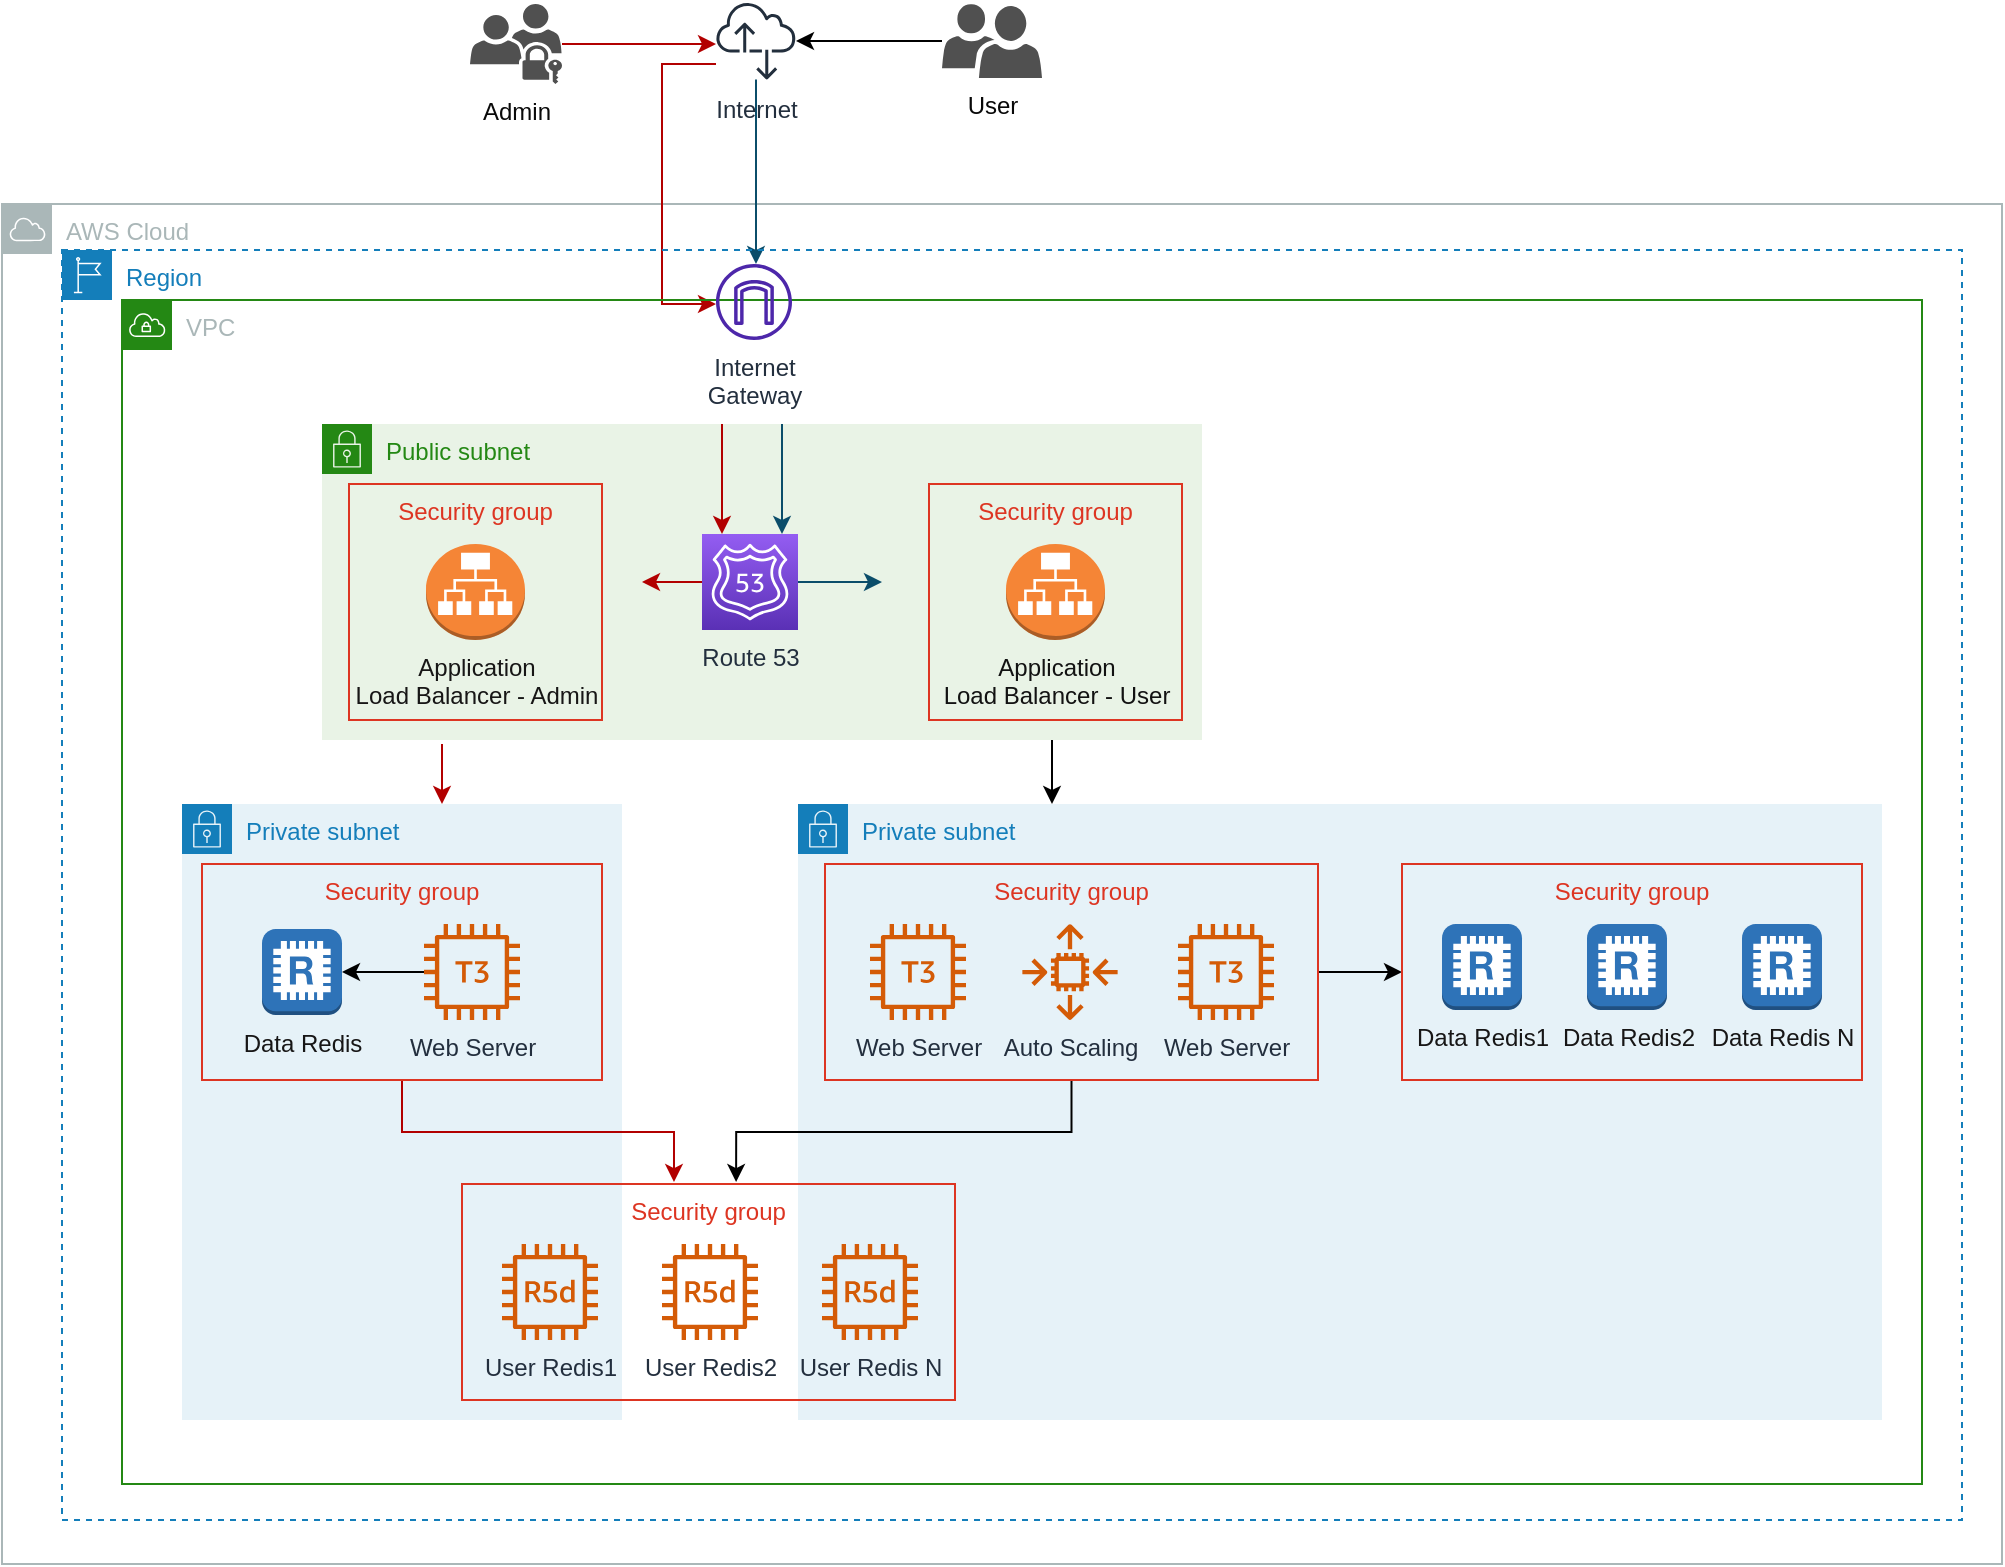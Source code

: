<mxfile version="20.8.0" type="github">
  <diagram id="Ht1M8jgEwFfnCIfOTk4-" name="Page-1">
    <mxGraphModel dx="1387" dy="1623" grid="1" gridSize="10" guides="1" tooltips="1" connect="1" arrows="1" fold="1" page="1" pageScale="1" pageWidth="1169" pageHeight="827" background="#FFFFFF" math="0" shadow="0">
      <root>
        <mxCell id="0" />
        <mxCell id="1" parent="0" />
        <mxCell id="z_dzFqhaPa8rmwPkqHjc-8" value="AWS Cloud" style="sketch=0;outlineConnect=0;gradientColor=none;html=1;whiteSpace=wrap;fontSize=12;fontStyle=0;shape=mxgraph.aws4.group;grIcon=mxgraph.aws4.group_aws_cloud;strokeColor=#AAB7B8;fillColor=none;verticalAlign=top;align=left;spacingLeft=30;fontColor=#AAB7B8;dashed=0;" parent="1" vertex="1">
          <mxGeometry x="160" y="-700" width="1000" height="680" as="geometry" />
        </mxCell>
        <mxCell id="z_dzFqhaPa8rmwPkqHjc-6" value="" style="edgeStyle=orthogonalEdgeStyle;rounded=0;orthogonalLoop=1;jettySize=auto;html=1;" parent="1" source="z_dzFqhaPa8rmwPkqHjc-1" target="z_dzFqhaPa8rmwPkqHjc-4" edge="1">
          <mxGeometry relative="1" as="geometry" />
        </mxCell>
        <mxCell id="z_dzFqhaPa8rmwPkqHjc-1" value="User" style="sketch=0;pointerEvents=1;shadow=0;dashed=0;html=1;strokeColor=none;labelPosition=center;verticalLabelPosition=bottom;verticalAlign=top;align=center;fillColor=#505050;shape=mxgraph.mscae.intune.user_group;fontColor=#080808;" parent="1" vertex="1">
          <mxGeometry x="630" y="-800" width="50" height="37" as="geometry" />
        </mxCell>
        <mxCell id="z_dzFqhaPa8rmwPkqHjc-7" value="" style="edgeStyle=orthogonalEdgeStyle;rounded=0;orthogonalLoop=1;jettySize=auto;html=1;strokeColor=#B20000;fillColor=#e51400;" parent="1" source="z_dzFqhaPa8rmwPkqHjc-2" target="z_dzFqhaPa8rmwPkqHjc-4" edge="1">
          <mxGeometry relative="1" as="geometry">
            <Array as="points">
              <mxPoint x="500" y="-780" />
              <mxPoint x="500" y="-780" />
            </Array>
          </mxGeometry>
        </mxCell>
        <mxCell id="z_dzFqhaPa8rmwPkqHjc-2" value="Admin" style="sketch=0;pointerEvents=1;shadow=0;dashed=0;html=1;strokeColor=none;fillColor=#505050;labelPosition=center;verticalLabelPosition=bottom;verticalAlign=top;outlineConnect=0;align=center;shape=mxgraph.office.users.universal_security_group;fontColor=#0a0a0a;" parent="1" vertex="1">
          <mxGeometry x="394" y="-800" width="46" height="40" as="geometry" />
        </mxCell>
        <mxCell id="z_dzFqhaPa8rmwPkqHjc-16" value="" style="edgeStyle=orthogonalEdgeStyle;rounded=0;orthogonalLoop=1;jettySize=auto;html=1;fillColor=#e51400;strokeColor=#B20000;" parent="1" source="z_dzFqhaPa8rmwPkqHjc-4" target="z_dzFqhaPa8rmwPkqHjc-15" edge="1">
          <mxGeometry relative="1" as="geometry">
            <Array as="points">
              <mxPoint x="490" y="-770" />
              <mxPoint x="490" y="-650" />
            </Array>
          </mxGeometry>
        </mxCell>
        <mxCell id="z_dzFqhaPa8rmwPkqHjc-17" value="" style="edgeStyle=orthogonalEdgeStyle;rounded=0;orthogonalLoop=1;jettySize=auto;html=1;strokeColor=#0B4D6A;" parent="1" source="z_dzFqhaPa8rmwPkqHjc-4" target="z_dzFqhaPa8rmwPkqHjc-15" edge="1">
          <mxGeometry relative="1" as="geometry">
            <Array as="points">
              <mxPoint x="537" y="-710" />
              <mxPoint x="537" y="-710" />
            </Array>
          </mxGeometry>
        </mxCell>
        <mxCell id="z_dzFqhaPa8rmwPkqHjc-4" value="Internet" style="sketch=0;outlineConnect=0;fontColor=#232F3E;gradientColor=none;fillColor=#232F3D;strokeColor=none;dashed=0;verticalLabelPosition=bottom;verticalAlign=top;align=center;html=1;fontSize=12;fontStyle=0;aspect=fixed;pointerEvents=1;shape=mxgraph.aws4.internet_alt2;" parent="1" vertex="1">
          <mxGeometry x="517" y="-801.5" width="40" height="40" as="geometry" />
        </mxCell>
        <mxCell id="z_dzFqhaPa8rmwPkqHjc-9" value="VPC" style="points=[[0,0],[0.25,0],[0.5,0],[0.75,0],[1,0],[1,0.25],[1,0.5],[1,0.75],[1,1],[0.75,1],[0.5,1],[0.25,1],[0,1],[0,0.75],[0,0.5],[0,0.25]];outlineConnect=0;gradientColor=none;html=1;whiteSpace=wrap;fontSize=12;fontStyle=0;container=1;pointerEvents=0;collapsible=0;recursiveResize=0;shape=mxgraph.aws4.group;grIcon=mxgraph.aws4.group_vpc;strokeColor=#248814;fillColor=none;verticalAlign=top;align=left;spacingLeft=30;fontColor=#AAB7B8;dashed=0;" parent="1" vertex="1">
          <mxGeometry x="220" y="-652" width="900" height="592" as="geometry" />
        </mxCell>
        <mxCell id="z_dzFqhaPa8rmwPkqHjc-19" value="Public subnet" style="points=[[0,0],[0.25,0],[0.5,0],[0.75,0],[1,0],[1,0.25],[1,0.5],[1,0.75],[1,1],[0.75,1],[0.5,1],[0.25,1],[0,1],[0,0.75],[0,0.5],[0,0.25]];outlineConnect=0;gradientColor=none;html=1;whiteSpace=wrap;fontSize=12;fontStyle=0;container=1;pointerEvents=0;collapsible=0;recursiveResize=0;shape=mxgraph.aws4.group;grIcon=mxgraph.aws4.group_security_group;grStroke=0;strokeColor=#248814;fillColor=#E9F3E6;verticalAlign=top;align=left;spacingLeft=30;fontColor=#248814;dashed=0;" parent="z_dzFqhaPa8rmwPkqHjc-9" vertex="1">
          <mxGeometry x="100" y="62" width="440" height="158" as="geometry" />
        </mxCell>
        <mxCell id="z_dzFqhaPa8rmwPkqHjc-21" value="Security group" style="fillColor=none;strokeColor=#DD3522;verticalAlign=top;fontStyle=0;fontColor=#DD3522;" parent="z_dzFqhaPa8rmwPkqHjc-9" vertex="1">
          <mxGeometry x="113.5" y="92" width="126.5" height="118" as="geometry" />
        </mxCell>
        <mxCell id="tyEeavvvKgbSTxVgzQBQ-1" value="" style="edgeStyle=orthogonalEdgeStyle;rounded=0;orthogonalLoop=1;jettySize=auto;html=1;fillColor=#e51400;strokeColor=#B20000;" edge="1" parent="z_dzFqhaPa8rmwPkqHjc-9">
          <mxGeometry relative="1" as="geometry">
            <mxPoint x="160" y="222" as="sourcePoint" />
            <mxPoint x="160" y="252" as="targetPoint" />
            <Array as="points">
              <mxPoint x="160" y="242" />
              <mxPoint x="160" y="242" />
            </Array>
          </mxGeometry>
        </mxCell>
        <mxCell id="z_dzFqhaPa8rmwPkqHjc-22" value="&lt;div&gt;Application&lt;/div&gt;&lt;div&gt;Load Balancer - Admin&lt;/div&gt;" style="outlineConnect=0;dashed=0;verticalLabelPosition=bottom;verticalAlign=top;align=center;html=1;shape=mxgraph.aws3.application_load_balancer;fillColor=#F58536;gradientColor=none;strokeColor=#BAC8D3;fontColor=#171616;" parent="z_dzFqhaPa8rmwPkqHjc-9" vertex="1">
          <mxGeometry x="152" y="122" width="49.5" height="48" as="geometry" />
        </mxCell>
        <mxCell id="z_dzFqhaPa8rmwPkqHjc-25" value="Security group" style="fillColor=none;strokeColor=#DD3522;verticalAlign=top;fontStyle=0;fontColor=#DD3522;" parent="z_dzFqhaPa8rmwPkqHjc-9" vertex="1">
          <mxGeometry x="403.5" y="92" width="126.5" height="118" as="geometry" />
        </mxCell>
        <mxCell id="z_dzFqhaPa8rmwPkqHjc-26" value="&lt;div&gt;Application&lt;/div&gt;&lt;div&gt;Load Balancer - User&lt;/div&gt;" style="outlineConnect=0;dashed=0;verticalLabelPosition=bottom;verticalAlign=top;align=center;html=1;shape=mxgraph.aws3.application_load_balancer;fillColor=#F58536;gradientColor=none;strokeColor=#BAC8D3;fontColor=#121212;" parent="z_dzFqhaPa8rmwPkqHjc-9" vertex="1">
          <mxGeometry x="442" y="122" width="49.5" height="48" as="geometry" />
        </mxCell>
        <mxCell id="z_dzFqhaPa8rmwPkqHjc-33" value="" style="edgeStyle=orthogonalEdgeStyle;rounded=0;orthogonalLoop=1;jettySize=auto;html=1;strokeColor=#B20000;fillColor=#e51400;" parent="z_dzFqhaPa8rmwPkqHjc-9" source="z_dzFqhaPa8rmwPkqHjc-27" edge="1">
          <mxGeometry relative="1" as="geometry">
            <mxPoint x="260" y="141" as="targetPoint" />
          </mxGeometry>
        </mxCell>
        <mxCell id="z_dzFqhaPa8rmwPkqHjc-34" value="" style="edgeStyle=orthogonalEdgeStyle;rounded=0;orthogonalLoop=1;jettySize=auto;html=1;strokeColor=#0B4D6A;" parent="z_dzFqhaPa8rmwPkqHjc-9" source="z_dzFqhaPa8rmwPkqHjc-27" edge="1">
          <mxGeometry relative="1" as="geometry">
            <mxPoint x="380" y="141" as="targetPoint" />
          </mxGeometry>
        </mxCell>
        <mxCell id="z_dzFqhaPa8rmwPkqHjc-27" value="Route 53" style="sketch=0;points=[[0,0,0],[0.25,0,0],[0.5,0,0],[0.75,0,0],[1,0,0],[0,1,0],[0.25,1,0],[0.5,1,0],[0.75,1,0],[1,1,0],[0,0.25,0],[0,0.5,0],[0,0.75,0],[1,0.25,0],[1,0.5,0],[1,0.75,0]];outlineConnect=0;fontColor=#232F3E;gradientColor=#945DF2;gradientDirection=north;fillColor=#5A30B5;strokeColor=#ffffff;dashed=0;verticalLabelPosition=bottom;verticalAlign=top;align=center;html=1;fontSize=12;fontStyle=0;aspect=fixed;shape=mxgraph.aws4.resourceIcon;resIcon=mxgraph.aws4.route_53;" parent="z_dzFqhaPa8rmwPkqHjc-9" vertex="1">
          <mxGeometry x="290" y="117" width="48" height="48" as="geometry" />
        </mxCell>
        <mxCell id="hikJ38JObAQXqqE3E7HK-1" value="Private subnet" style="points=[[0,0],[0.25,0],[0.5,0],[0.75,0],[1,0],[1,0.25],[1,0.5],[1,0.75],[1,1],[0.75,1],[0.5,1],[0.25,1],[0,1],[0,0.75],[0,0.5],[0,0.25]];outlineConnect=0;gradientColor=none;html=1;whiteSpace=wrap;fontSize=12;fontStyle=0;container=1;pointerEvents=0;collapsible=0;recursiveResize=0;shape=mxgraph.aws4.group;grIcon=mxgraph.aws4.group_security_group;grStroke=0;strokeColor=#147EBA;fillColor=#E6F2F8;verticalAlign=top;align=left;spacingLeft=30;fontColor=#147EBA;dashed=0;" parent="z_dzFqhaPa8rmwPkqHjc-9" vertex="1">
          <mxGeometry x="30" y="252" width="220" height="308" as="geometry" />
        </mxCell>
        <mxCell id="hikJ38JObAQXqqE3E7HK-29" value="" style="edgeStyle=orthogonalEdgeStyle;rounded=0;orthogonalLoop=1;jettySize=auto;html=1;fontColor=#171616;entryX=0.43;entryY=-0.009;entryDx=0;entryDy=0;entryPerimeter=0;fillColor=#e51400;strokeColor=#B20000;" parent="z_dzFqhaPa8rmwPkqHjc-9" source="hikJ38JObAQXqqE3E7HK-2" target="hikJ38JObAQXqqE3E7HK-26" edge="1">
          <mxGeometry relative="1" as="geometry" />
        </mxCell>
        <mxCell id="hikJ38JObAQXqqE3E7HK-2" value="Security group" style="fillColor=none;strokeColor=#DD3522;verticalAlign=top;fontStyle=0;fontColor=#DD3522;" parent="z_dzFqhaPa8rmwPkqHjc-9" vertex="1">
          <mxGeometry x="40" y="282" width="200" height="108" as="geometry" />
        </mxCell>
        <mxCell id="hikJ38JObAQXqqE3E7HK-4" value="Web Server" style="sketch=0;outlineConnect=0;fontColor=#232F3E;gradientColor=none;fillColor=#D45B07;strokeColor=none;dashed=0;verticalLabelPosition=bottom;verticalAlign=top;align=center;html=1;fontSize=12;fontStyle=0;aspect=fixed;pointerEvents=1;shape=mxgraph.aws4.t3_instance;" parent="z_dzFqhaPa8rmwPkqHjc-9" vertex="1">
          <mxGeometry x="151" y="312" width="48" height="48" as="geometry" />
        </mxCell>
        <mxCell id="hikJ38JObAQXqqE3E7HK-6" value="Private subnet" style="points=[[0,0],[0.25,0],[0.5,0],[0.75,0],[1,0],[1,0.25],[1,0.5],[1,0.75],[1,1],[0.75,1],[0.5,1],[0.25,1],[0,1],[0,0.75],[0,0.5],[0,0.25]];outlineConnect=0;gradientColor=none;html=1;whiteSpace=wrap;fontSize=12;fontStyle=0;container=1;pointerEvents=0;collapsible=0;recursiveResize=0;shape=mxgraph.aws4.group;grIcon=mxgraph.aws4.group_security_group;grStroke=0;strokeColor=#147EBA;fillColor=#E6F2F8;verticalAlign=top;align=left;spacingLeft=30;fontColor=#147EBA;dashed=0;" parent="z_dzFqhaPa8rmwPkqHjc-9" vertex="1">
          <mxGeometry x="338" y="252" width="542" height="308" as="geometry" />
        </mxCell>
        <mxCell id="hikJ38JObAQXqqE3E7HK-24" value="" style="edgeStyle=orthogonalEdgeStyle;rounded=0;orthogonalLoop=1;jettySize=auto;html=1;fontColor=#171616;" parent="z_dzFqhaPa8rmwPkqHjc-9" source="hikJ38JObAQXqqE3E7HK-7" edge="1">
          <mxGeometry relative="1" as="geometry">
            <mxPoint x="640" y="336" as="targetPoint" />
          </mxGeometry>
        </mxCell>
        <mxCell id="hikJ38JObAQXqqE3E7HK-30" value="" style="edgeStyle=orthogonalEdgeStyle;rounded=0;orthogonalLoop=1;jettySize=auto;html=1;fontColor=#171616;entryX=0.556;entryY=-0.009;entryDx=0;entryDy=0;entryPerimeter=0;" parent="z_dzFqhaPa8rmwPkqHjc-9" source="hikJ38JObAQXqqE3E7HK-7" target="hikJ38JObAQXqqE3E7HK-26" edge="1">
          <mxGeometry relative="1" as="geometry" />
        </mxCell>
        <mxCell id="hikJ38JObAQXqqE3E7HK-7" value="Security group" style="fillColor=none;strokeColor=#DD3522;verticalAlign=top;fontStyle=0;fontColor=#DD3522;" parent="z_dzFqhaPa8rmwPkqHjc-9" vertex="1">
          <mxGeometry x="351.5" y="282" width="246.5" height="108" as="geometry" />
        </mxCell>
        <mxCell id="hikJ38JObAQXqqE3E7HK-17" value="Security group" style="fillColor=none;strokeColor=#DD3522;verticalAlign=top;fontStyle=0;fontColor=#DD3522;" parent="z_dzFqhaPa8rmwPkqHjc-9" vertex="1">
          <mxGeometry x="640" y="282" width="230" height="108" as="geometry" />
        </mxCell>
        <mxCell id="hikJ38JObAQXqqE3E7HK-19" value="Data Redis1" style="outlineConnect=0;dashed=0;verticalLabelPosition=bottom;verticalAlign=top;align=center;html=1;shape=mxgraph.aws3.redis;fillColor=#2E73B8;gradientColor=none;fontColor=#171616;" parent="z_dzFqhaPa8rmwPkqHjc-9" vertex="1">
          <mxGeometry x="660" y="312" width="40" height="43" as="geometry" />
        </mxCell>
        <mxCell id="hikJ38JObAQXqqE3E7HK-22" value="Data Redis N" style="outlineConnect=0;dashed=0;verticalLabelPosition=bottom;verticalAlign=top;align=center;html=1;shape=mxgraph.aws3.redis;fillColor=#2E73B8;gradientColor=none;fontColor=#171616;" parent="z_dzFqhaPa8rmwPkqHjc-9" vertex="1">
          <mxGeometry x="810" y="312" width="40" height="43" as="geometry" />
        </mxCell>
        <mxCell id="hikJ38JObAQXqqE3E7HK-21" value="Data Redis2" style="outlineConnect=0;dashed=0;verticalLabelPosition=bottom;verticalAlign=top;align=center;html=1;shape=mxgraph.aws3.redis;fillColor=#2E73B8;gradientColor=none;fontColor=#171616;" parent="z_dzFqhaPa8rmwPkqHjc-9" vertex="1">
          <mxGeometry x="732.5" y="312" width="40" height="43" as="geometry" />
        </mxCell>
        <mxCell id="hikJ38JObAQXqqE3E7HK-26" value="Security group" style="fillColor=none;strokeColor=#DD3522;verticalAlign=top;fontStyle=0;fontColor=#DD3522;" parent="z_dzFqhaPa8rmwPkqHjc-9" vertex="1">
          <mxGeometry x="170" y="442" width="246.5" height="108" as="geometry" />
        </mxCell>
        <mxCell id="hikJ38JObAQXqqE3E7HK-3" value="Region" style="points=[[0,0],[0.25,0],[0.5,0],[0.75,0],[1,0],[1,0.25],[1,0.5],[1,0.75],[1,1],[0.75,1],[0.5,1],[0.25,1],[0,1],[0,0.75],[0,0.5],[0,0.25]];outlineConnect=0;gradientColor=none;html=1;whiteSpace=wrap;fontSize=12;fontStyle=0;container=0;pointerEvents=0;collapsible=0;recursiveResize=0;shape=mxgraph.aws4.group;grIcon=mxgraph.aws4.group_region;strokeColor=#147EBA;fillColor=none;verticalAlign=top;align=left;spacingLeft=30;fontColor=#147EBA;dashed=1;" parent="z_dzFqhaPa8rmwPkqHjc-9" vertex="1">
          <mxGeometry x="-30" y="-25" width="950" height="635" as="geometry" />
        </mxCell>
        <mxCell id="z_dzFqhaPa8rmwPkqHjc-30" value="" style="edgeStyle=orthogonalEdgeStyle;rounded=0;orthogonalLoop=1;jettySize=auto;html=1;strokeColor=#B20000;fillColor=#e51400;" parent="1" target="z_dzFqhaPa8rmwPkqHjc-27" edge="1">
          <mxGeometry relative="1" as="geometry">
            <mxPoint x="520" y="-590" as="sourcePoint" />
            <Array as="points">
              <mxPoint x="520" y="-570" />
              <mxPoint x="520" y="-570" />
            </Array>
          </mxGeometry>
        </mxCell>
        <mxCell id="z_dzFqhaPa8rmwPkqHjc-31" value="" style="edgeStyle=orthogonalEdgeStyle;rounded=0;orthogonalLoop=1;jettySize=auto;html=1;strokeColor=#0B4D6A;" parent="1" target="z_dzFqhaPa8rmwPkqHjc-27" edge="1">
          <mxGeometry relative="1" as="geometry">
            <mxPoint x="550" y="-590" as="sourcePoint" />
            <Array as="points">
              <mxPoint x="550" y="-560" />
              <mxPoint x="550" y="-560" />
            </Array>
          </mxGeometry>
        </mxCell>
        <mxCell id="z_dzFqhaPa8rmwPkqHjc-15" value="Internet&lt;br&gt;Gateway" style="sketch=0;outlineConnect=0;fontColor=#232F3E;gradientColor=none;fillColor=#4D27AA;strokeColor=none;dashed=0;verticalLabelPosition=bottom;verticalAlign=top;align=center;html=1;fontSize=12;fontStyle=0;aspect=fixed;pointerEvents=1;shape=mxgraph.aws4.internet_gateway;" parent="1" vertex="1">
          <mxGeometry x="517" y="-670" width="38" height="38" as="geometry" />
        </mxCell>
        <mxCell id="hikJ38JObAQXqqE3E7HK-11" value="" style="edgeStyle=orthogonalEdgeStyle;rounded=0;orthogonalLoop=1;jettySize=auto;html=1;fontColor=#171616;" parent="1" edge="1">
          <mxGeometry relative="1" as="geometry">
            <mxPoint x="685" y="-400" as="targetPoint" />
            <mxPoint x="685" y="-432" as="sourcePoint" />
          </mxGeometry>
        </mxCell>
        <mxCell id="hikJ38JObAQXqqE3E7HK-15" value="" style="edgeStyle=orthogonalEdgeStyle;rounded=0;orthogonalLoop=1;jettySize=auto;html=1;fontColor=#171616;" parent="1" source="hikJ38JObAQXqqE3E7HK-4" target="hikJ38JObAQXqqE3E7HK-14" edge="1">
          <mxGeometry relative="1" as="geometry" />
        </mxCell>
        <mxCell id="hikJ38JObAQXqqE3E7HK-9" value="Auto Scaling" style="sketch=0;outlineConnect=0;fontColor=#232F3E;gradientColor=none;fillColor=#D45B07;strokeColor=none;dashed=0;verticalLabelPosition=bottom;verticalAlign=top;align=center;html=1;fontSize=12;fontStyle=0;aspect=fixed;pointerEvents=1;shape=mxgraph.aws4.auto_scaling2;" parent="1" vertex="1">
          <mxGeometry x="670" y="-340" width="48" height="48" as="geometry" />
        </mxCell>
        <mxCell id="hikJ38JObAQXqqE3E7HK-8" value="Web Server" style="sketch=0;outlineConnect=0;fontColor=#232F3E;gradientColor=none;fillColor=#D45B07;strokeColor=none;dashed=0;verticalLabelPosition=bottom;verticalAlign=top;align=center;html=1;fontSize=12;fontStyle=0;aspect=fixed;pointerEvents=1;shape=mxgraph.aws4.t3_instance;" parent="1" vertex="1">
          <mxGeometry x="594" y="-340" width="48" height="48" as="geometry" />
        </mxCell>
        <mxCell id="hikJ38JObAQXqqE3E7HK-10" value="Web Server" style="sketch=0;outlineConnect=0;fontColor=#232F3E;gradientColor=none;fillColor=#D45B07;strokeColor=none;dashed=0;verticalLabelPosition=bottom;verticalAlign=top;align=center;html=1;fontSize=12;fontStyle=0;aspect=fixed;pointerEvents=1;shape=mxgraph.aws4.t3_instance;" parent="1" vertex="1">
          <mxGeometry x="748" y="-340" width="48" height="48" as="geometry" />
        </mxCell>
        <mxCell id="hikJ38JObAQXqqE3E7HK-14" value="Data Redis" style="outlineConnect=0;dashed=0;verticalLabelPosition=bottom;verticalAlign=top;align=center;html=1;shape=mxgraph.aws3.redis;fillColor=#2E73B8;gradientColor=none;fontColor=#171616;" parent="1" vertex="1">
          <mxGeometry x="290" y="-337.5" width="40" height="43" as="geometry" />
        </mxCell>
        <mxCell id="hikJ38JObAQXqqE3E7HK-25" value="User Redis1" style="sketch=0;outlineConnect=0;fontColor=#232F3E;gradientColor=none;fillColor=#D45B07;strokeColor=none;dashed=0;verticalLabelPosition=bottom;verticalAlign=top;align=center;html=1;fontSize=12;fontStyle=0;aspect=fixed;pointerEvents=1;shape=mxgraph.aws4.r5d_instance;" parent="1" vertex="1">
          <mxGeometry x="410" y="-180" width="48" height="48" as="geometry" />
        </mxCell>
        <mxCell id="hikJ38JObAQXqqE3E7HK-27" value="User Redis2" style="sketch=0;outlineConnect=0;fontColor=#232F3E;gradientColor=none;fillColor=#D45B07;strokeColor=none;dashed=0;verticalLabelPosition=bottom;verticalAlign=top;align=center;html=1;fontSize=12;fontStyle=0;aspect=fixed;pointerEvents=1;shape=mxgraph.aws4.r5d_instance;" parent="1" vertex="1">
          <mxGeometry x="490" y="-180" width="48" height="48" as="geometry" />
        </mxCell>
        <mxCell id="hikJ38JObAQXqqE3E7HK-28" value="User Redis N" style="sketch=0;outlineConnect=0;fontColor=#232F3E;gradientColor=none;fillColor=#D45B07;strokeColor=none;dashed=0;verticalLabelPosition=bottom;verticalAlign=top;align=center;html=1;fontSize=12;fontStyle=0;aspect=fixed;pointerEvents=1;shape=mxgraph.aws4.r5d_instance;" parent="1" vertex="1">
          <mxGeometry x="570" y="-180" width="48" height="48" as="geometry" />
        </mxCell>
      </root>
    </mxGraphModel>
  </diagram>
</mxfile>
